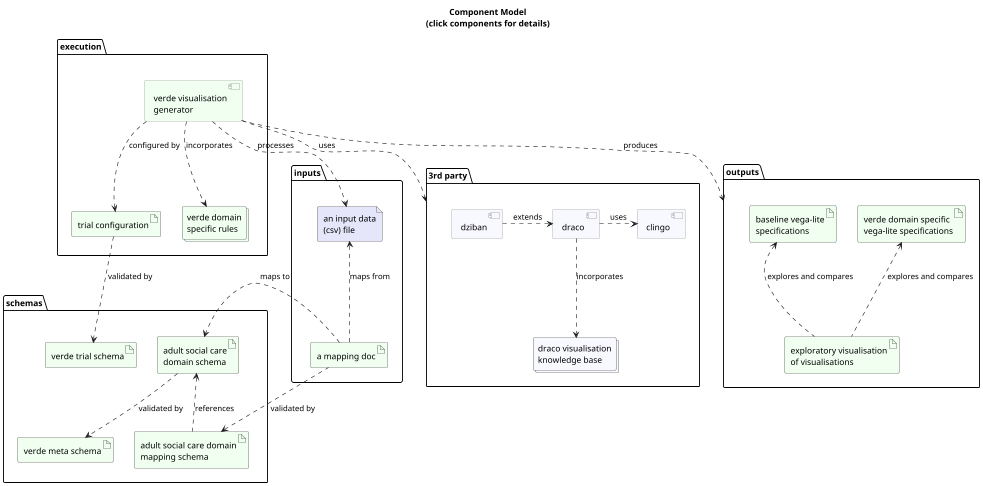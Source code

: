 @startuml
'scale 0.5
skinparam shadowing false
skinparam ComponentBorderColor gray
allow_mixing

title Component Model\n(click components for details)
scale 0.6
package "schemas" as schemas{
    artifact "verde trial schema" as trial_schema [[https://github.com/trubens71/verde/blob/master/schemas/verde_trial_schema.json]] #honeydew
    artifact "verde meta schema" as meta_schema [[https://github.com/trubens71/verde/blob/master/schemas/verde_meta_schema.json]] #honeydew
    artifact "adult social care\ndomain schema" as asc_domain_schema [[https://github.com/trubens71/verde/blob/master/schemas/verde_asc_domain_schema.json]] #honeydew
    artifact "adult social care domain\nmapping schema" as asc_mapping_schema [[https://github.com/trubens71/verde/blob/master/schemas/verde_asc_domain_mapping_schema.json]] #honeydew
}

package "inputs" as inputs {
    file "an input data\n(csv) file" as input_data [[https://github.com/trubens71/verde/blob/master/asc_data/processed/set_01/AFR_T41_region_tidy.csv]] #Lavender
    artifact "a mapping doc" as mapping_doc [[https://github.com/trubens71/verde/blob/master/asc_data/processed/set_01/AFR_T41_region_tidy_mapping.json]] #honeydew
}

package "outputs" as outputs {
    artifact "baseline vega-lite\nspecifications" as baseline_specs [[https://trubens71.github.io/verde/laboratory/trial_02_ut/regression/vegalite/trial_02_ut.exp_01_view_all_vl.html]] #honeydew
    artifact "verde domain specific\nvega-lite specifications" as verde_specs [[https://trubens71.github.io/verde/laboratory/trial_02_ut/regression/vegalite/trial_02_ut.exp_01_view_all_vl.html]] #honeydew
    artifact "exploratory visualisation\nof visualisations" as exploratory_vis [[https://trubens71.github.io/verde/laboratory/trial_03_ut/regression/vegalite/trial_03_ut.exp_01_view_compare.html]] #honeydew
}

package "execution" as execution {
    artifact "trial configuration" as trial_config [[https://github.com/trubens71/verde/blob/master/laboratory/example/trial.yaml]] #honeydew
    component [verde visualisation\ngenerator] as verde [[https://github.com/trubens71/verde/tree/master/src]] #honeydew
    collections "verde domain\nspecific rules" as verde_rules [[https://github.com/trubens71/verde/tree/master/asp/verde_rule_templates]] #honeydew
}

package "3rd party" as third_party {
    component [draco] as draco [[https://github.com/uwdata/draco]] #ghostwhite
    component [clingo] as clingo [[https://github.com/potassco/clingo]] #ghostwhite
    collections "draco visualisation\nknowledge base" as draco_kb [[https://github.com/trubens71/verde/tree/master/asp/draco_base]] #GhostWhite
    component [dziban] as dziban [[https://github.com/uwdata/dziban]] #ghostwhite
}

inputs .[hidden]d.> execution
inputs .[hidden]r.> schemas
execution .[hidden]r.> third_party
execution .[hidden]d.> outputs

asc_domain_schema .down.> meta_schema : validated by
trial_config .down.> trial_schema : validated by
mapping_doc .left.> asc_mapping_schema : validated by
asc_mapping_schema .up.> asc_domain_schema : references
mapping_doc ..> asc_domain_schema : maps to
mapping_doc .up.> input_data : maps from

verde ..> trial_config : configured by
verde ..> verde_rules : incorporates
verde ..> third_party : uses
verde ..> input_data : processes
verde ..> outputs : produces

draco .r.> clingo : uses
draco .d.> draco_kb : incorporates
dziban .r.> draco : extends

exploratory_vis .u.> baseline_specs :  explores and compares
exploratory_vis .u.> verde_specs :  explores and compares

@enduml
